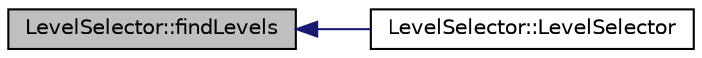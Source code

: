 digraph G
{
  edge [fontname="Helvetica",fontsize="10",labelfontname="Helvetica",labelfontsize="10"];
  node [fontname="Helvetica",fontsize="10",shape=record];
  rankdir="LR";
  Node1 [label="LevelSelector::findLevels",height=0.2,width=0.4,color="black", fillcolor="grey75", style="filled" fontcolor="black"];
  Node1 -> Node2 [dir="back",color="midnightblue",fontsize="10",style="solid",fontname="Helvetica"];
  Node2 [label="LevelSelector::LevelSelector",height=0.2,width=0.4,color="black", fillcolor="white", style="filled",URL="$db/d63/classLevelSelector.html#a0fac68e95a4ce03ae566383d620c2f83"];
}
